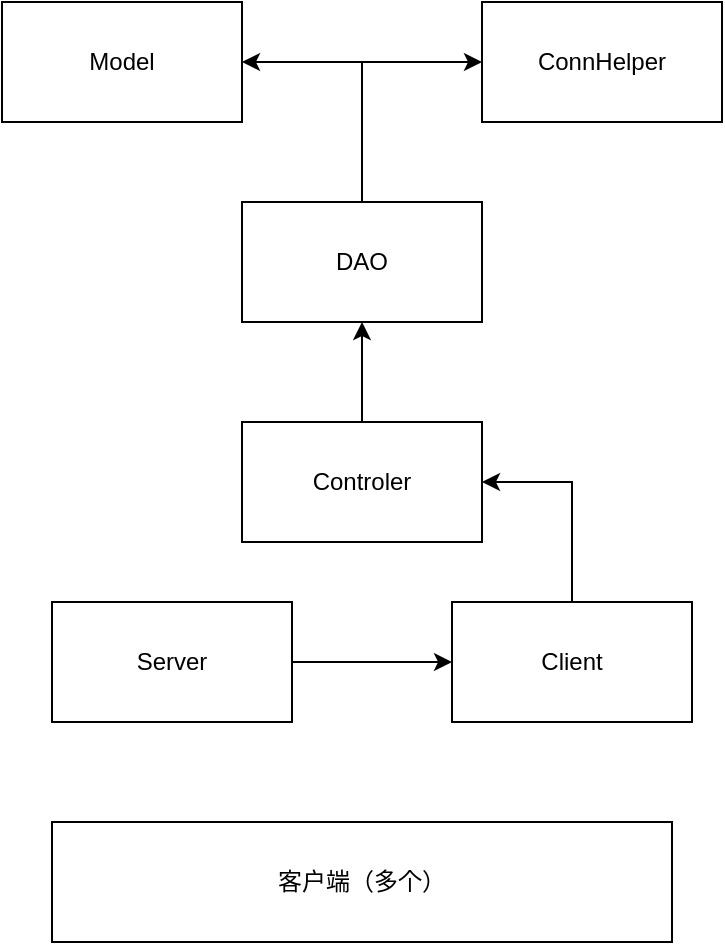 <mxfile version="10.6.0" type="github"><diagram id="ZxLF-PZh6c01DX4C1A9D" name="第 1 页"><mxGraphModel dx="1010" dy="591" grid="1" gridSize="10" guides="1" tooltips="1" connect="1" arrows="1" fold="1" page="1" pageScale="1" pageWidth="827" pageHeight="1169" math="0" shadow="0"><root><mxCell id="0"/><mxCell id="1" parent="0"/><mxCell id="9AabwLT2v1gVYcG8TxRA-1" value="客户端（多个）" style="rounded=0;whiteSpace=wrap;html=1;" vertex="1" parent="1"><mxGeometry x="170" y="810" width="310" height="60" as="geometry"/></mxCell><mxCell id="9AabwLT2v1gVYcG8TxRA-9" style="edgeStyle=orthogonalEdgeStyle;rounded=0;orthogonalLoop=1;jettySize=auto;html=1;entryX=0;entryY=0.5;entryDx=0;entryDy=0;" edge="1" parent="1" source="9AabwLT2v1gVYcG8TxRA-2" target="9AabwLT2v1gVYcG8TxRA-8"><mxGeometry relative="1" as="geometry"/></mxCell><mxCell id="9AabwLT2v1gVYcG8TxRA-2" value="Server" style="rounded=0;whiteSpace=wrap;html=1;" vertex="1" parent="1"><mxGeometry x="170" y="700" width="120" height="60" as="geometry"/></mxCell><mxCell id="9AabwLT2v1gVYcG8TxRA-12" style="edgeStyle=orthogonalEdgeStyle;rounded=0;orthogonalLoop=1;jettySize=auto;html=1;" edge="1" parent="1" source="9AabwLT2v1gVYcG8TxRA-3" target="9AabwLT2v1gVYcG8TxRA-4"><mxGeometry relative="1" as="geometry"/></mxCell><mxCell id="9AabwLT2v1gVYcG8TxRA-3" value="Controler" style="rounded=0;whiteSpace=wrap;html=1;" vertex="1" parent="1"><mxGeometry x="265" y="610" width="120" height="60" as="geometry"/></mxCell><mxCell id="9AabwLT2v1gVYcG8TxRA-13" style="edgeStyle=orthogonalEdgeStyle;rounded=0;orthogonalLoop=1;jettySize=auto;html=1;entryX=1;entryY=0.5;entryDx=0;entryDy=0;" edge="1" parent="1" source="9AabwLT2v1gVYcG8TxRA-4" target="9AabwLT2v1gVYcG8TxRA-5"><mxGeometry relative="1" as="geometry"/></mxCell><mxCell id="9AabwLT2v1gVYcG8TxRA-14" style="edgeStyle=orthogonalEdgeStyle;rounded=0;orthogonalLoop=1;jettySize=auto;html=1;entryX=0;entryY=0.5;entryDx=0;entryDy=0;" edge="1" parent="1" source="9AabwLT2v1gVYcG8TxRA-4" target="9AabwLT2v1gVYcG8TxRA-7"><mxGeometry relative="1" as="geometry"/></mxCell><mxCell id="9AabwLT2v1gVYcG8TxRA-4" value="DAO" style="rounded=0;whiteSpace=wrap;html=1;" vertex="1" parent="1"><mxGeometry x="265" y="500" width="120" height="60" as="geometry"/></mxCell><mxCell id="9AabwLT2v1gVYcG8TxRA-5" value="Model" style="rounded=0;whiteSpace=wrap;html=1;" vertex="1" parent="1"><mxGeometry x="145" y="400" width="120" height="60" as="geometry"/></mxCell><mxCell id="9AabwLT2v1gVYcG8TxRA-7" value="ConnHelper" style="rounded=0;whiteSpace=wrap;html=1;" vertex="1" parent="1"><mxGeometry x="385" y="400" width="120" height="60" as="geometry"/></mxCell><mxCell id="9AabwLT2v1gVYcG8TxRA-11" style="edgeStyle=orthogonalEdgeStyle;rounded=0;orthogonalLoop=1;jettySize=auto;html=1;entryX=1;entryY=0.5;entryDx=0;entryDy=0;" edge="1" parent="1" source="9AabwLT2v1gVYcG8TxRA-8" target="9AabwLT2v1gVYcG8TxRA-3"><mxGeometry relative="1" as="geometry"/></mxCell><mxCell id="9AabwLT2v1gVYcG8TxRA-8" value="Client" style="rounded=0;whiteSpace=wrap;html=1;" vertex="1" parent="1"><mxGeometry x="370" y="700" width="120" height="60" as="geometry"/></mxCell></root></mxGraphModel></diagram></mxfile>